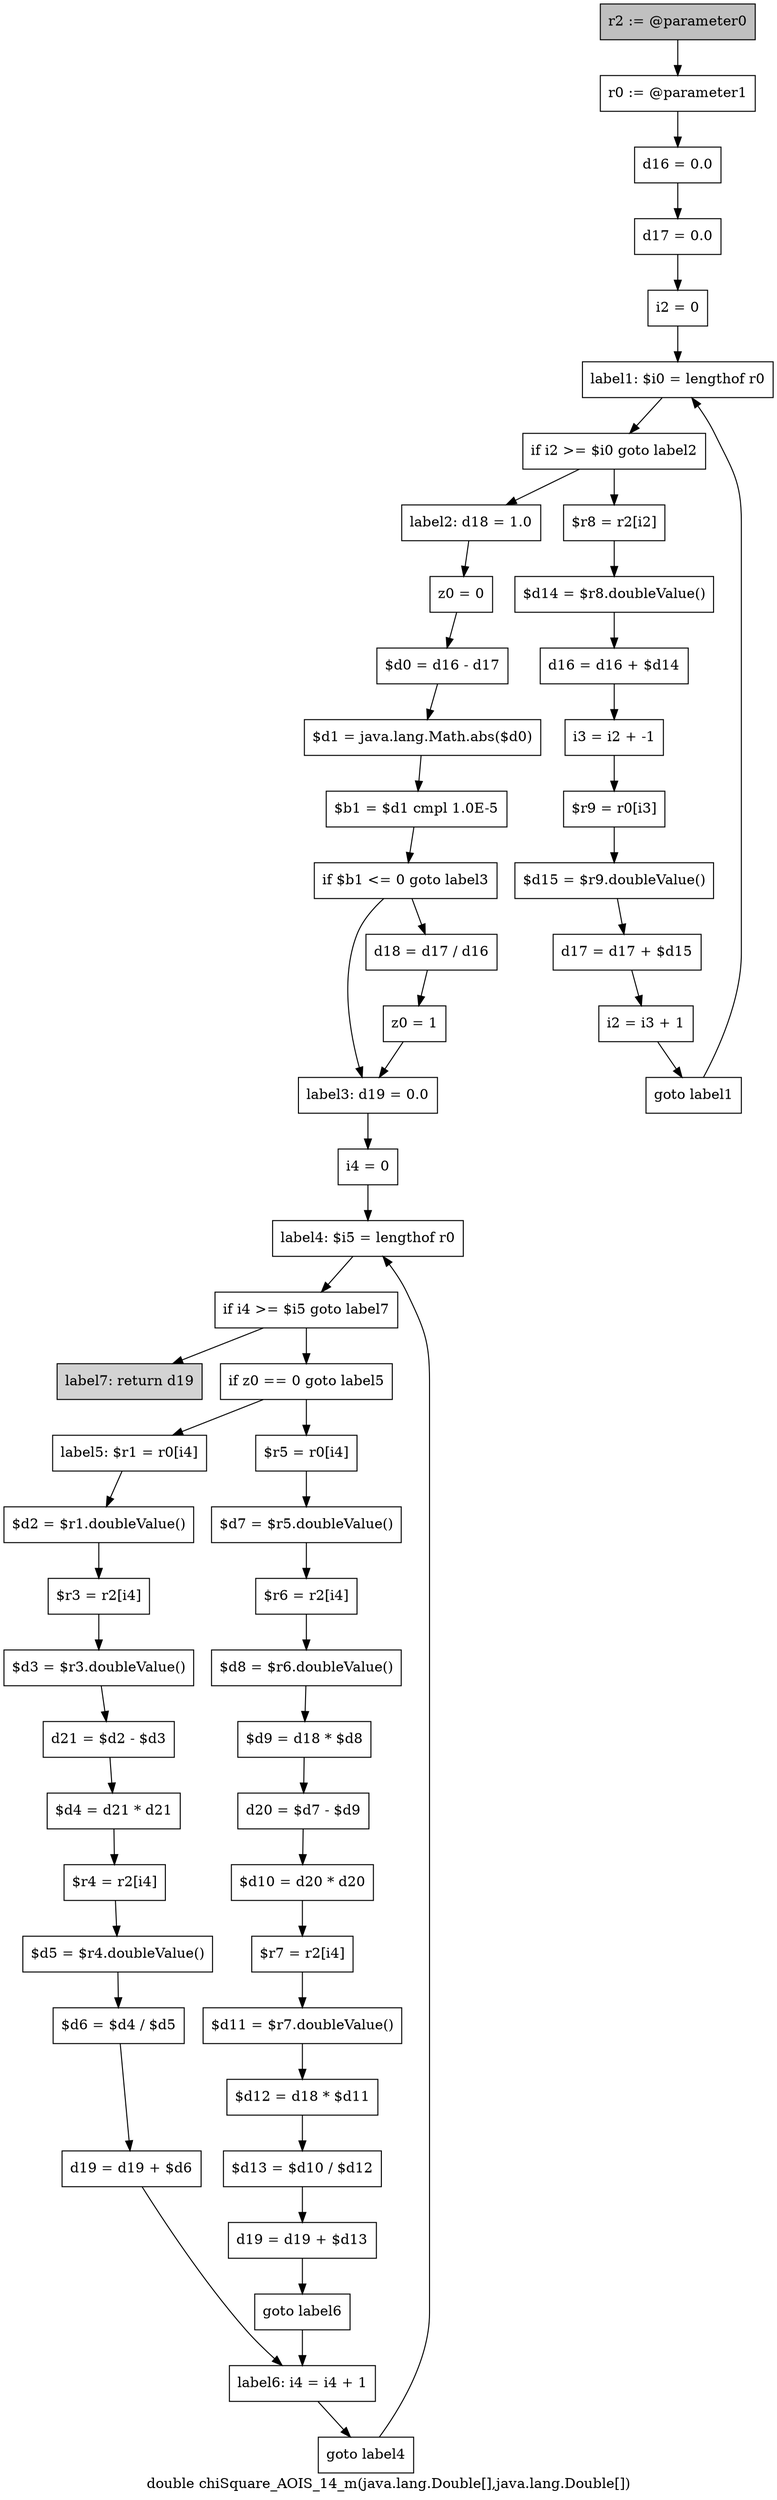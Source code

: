 digraph "double chiSquare_AOIS_14_m(java.lang.Double[],java.lang.Double[])" {
    label="double chiSquare_AOIS_14_m(java.lang.Double[],java.lang.Double[])";
    node [shape=box];
    "0" [style=filled,fillcolor=gray,label="r2 := @parameter0",];
    "1" [label="r0 := @parameter1",];
    "0"->"1";
    "2" [label="d16 = 0.0",];
    "1"->"2";
    "3" [label="d17 = 0.0",];
    "2"->"3";
    "4" [label="i2 = 0",];
    "3"->"4";
    "5" [label="label1: $i0 = lengthof r0",];
    "4"->"5";
    "6" [label="if i2 >= $i0 goto label2",];
    "5"->"6";
    "7" [label="$r8 = r2[i2]",];
    "6"->"7";
    "16" [label="label2: d18 = 1.0",];
    "6"->"16";
    "8" [label="$d14 = $r8.doubleValue()",];
    "7"->"8";
    "9" [label="d16 = d16 + $d14",];
    "8"->"9";
    "10" [label="i3 = i2 + -1",];
    "9"->"10";
    "11" [label="$r9 = r0[i3]",];
    "10"->"11";
    "12" [label="$d15 = $r9.doubleValue()",];
    "11"->"12";
    "13" [label="d17 = d17 + $d15",];
    "12"->"13";
    "14" [label="i2 = i3 + 1",];
    "13"->"14";
    "15" [label="goto label1",];
    "14"->"15";
    "15"->"5";
    "17" [label="z0 = 0",];
    "16"->"17";
    "18" [label="$d0 = d16 - d17",];
    "17"->"18";
    "19" [label="$d1 = java.lang.Math.abs($d0)",];
    "18"->"19";
    "20" [label="$b1 = $d1 cmpl 1.0E-5",];
    "19"->"20";
    "21" [label="if $b1 <= 0 goto label3",];
    "20"->"21";
    "22" [label="d18 = d17 / d16",];
    "21"->"22";
    "24" [label="label3: d19 = 0.0",];
    "21"->"24";
    "23" [label="z0 = 1",];
    "22"->"23";
    "23"->"24";
    "25" [label="i4 = 0",];
    "24"->"25";
    "26" [label="label4: $i5 = lengthof r0",];
    "25"->"26";
    "27" [label="if i4 >= $i5 goto label7",];
    "26"->"27";
    "28" [label="if z0 == 0 goto label5",];
    "27"->"28";
    "54" [style=filled,fillcolor=lightgray,label="label7: return d19",];
    "27"->"54";
    "29" [label="$r5 = r0[i4]",];
    "28"->"29";
    "42" [label="label5: $r1 = r0[i4]",];
    "28"->"42";
    "30" [label="$d7 = $r5.doubleValue()",];
    "29"->"30";
    "31" [label="$r6 = r2[i4]",];
    "30"->"31";
    "32" [label="$d8 = $r6.doubleValue()",];
    "31"->"32";
    "33" [label="$d9 = d18 * $d8",];
    "32"->"33";
    "34" [label="d20 = $d7 - $d9",];
    "33"->"34";
    "35" [label="$d10 = d20 * d20",];
    "34"->"35";
    "36" [label="$r7 = r2[i4]",];
    "35"->"36";
    "37" [label="$d11 = $r7.doubleValue()",];
    "36"->"37";
    "38" [label="$d12 = d18 * $d11",];
    "37"->"38";
    "39" [label="$d13 = $d10 / $d12",];
    "38"->"39";
    "40" [label="d19 = d19 + $d13",];
    "39"->"40";
    "41" [label="goto label6",];
    "40"->"41";
    "52" [label="label6: i4 = i4 + 1",];
    "41"->"52";
    "43" [label="$d2 = $r1.doubleValue()",];
    "42"->"43";
    "44" [label="$r3 = r2[i4]",];
    "43"->"44";
    "45" [label="$d3 = $r3.doubleValue()",];
    "44"->"45";
    "46" [label="d21 = $d2 - $d3",];
    "45"->"46";
    "47" [label="$d4 = d21 * d21",];
    "46"->"47";
    "48" [label="$r4 = r2[i4]",];
    "47"->"48";
    "49" [label="$d5 = $r4.doubleValue()",];
    "48"->"49";
    "50" [label="$d6 = $d4 / $d5",];
    "49"->"50";
    "51" [label="d19 = d19 + $d6",];
    "50"->"51";
    "51"->"52";
    "53" [label="goto label4",];
    "52"->"53";
    "53"->"26";
}
